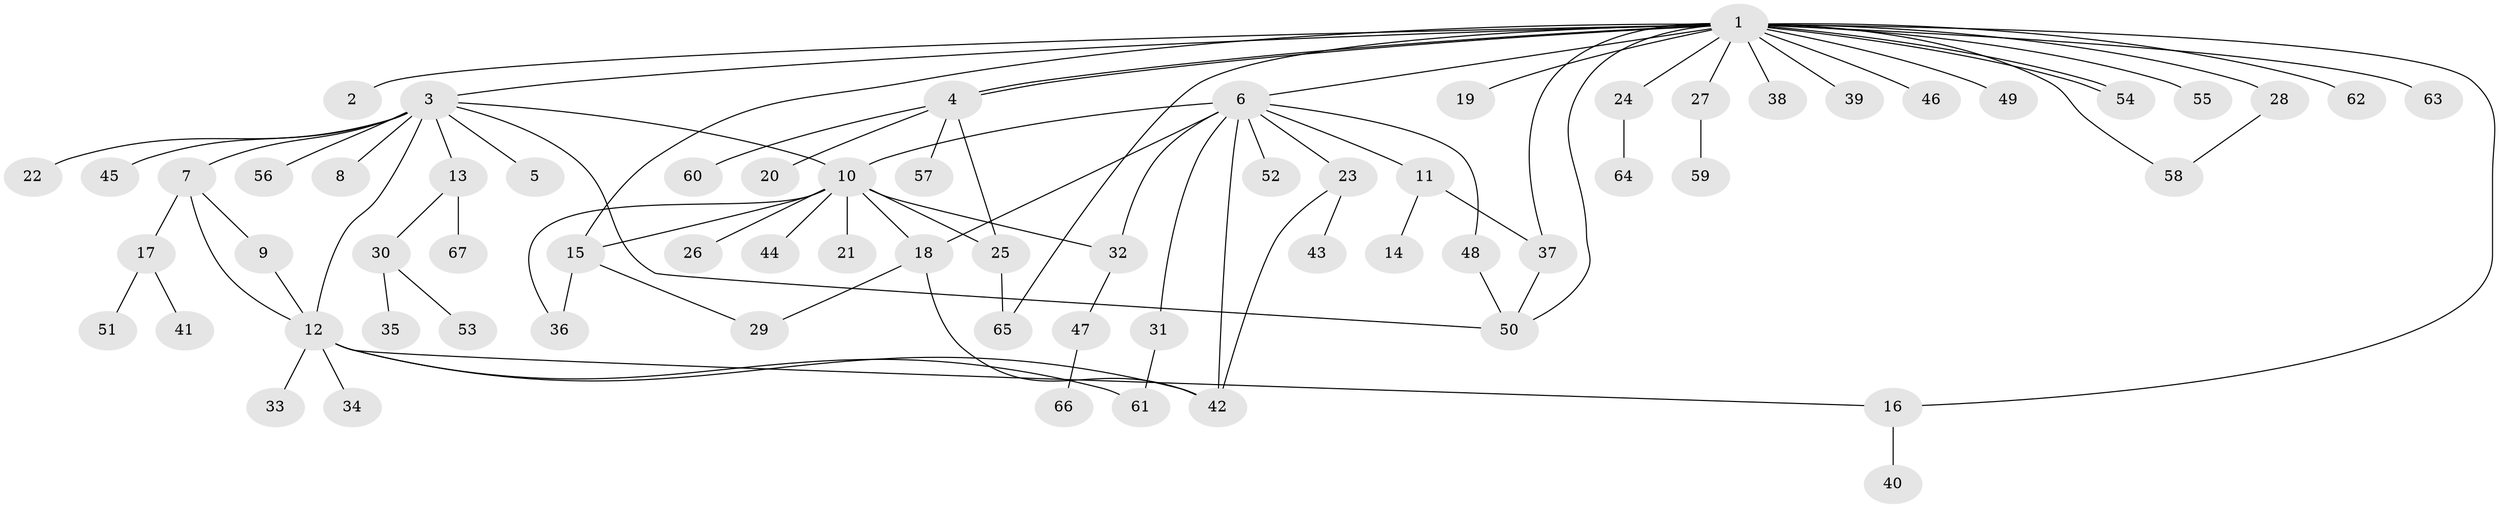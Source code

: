 // coarse degree distribution, {24: 0.021739130434782608, 1: 0.5434782608695652, 11: 0.021739130434782608, 4: 0.06521739130434782, 8: 0.021739130434782608, 2: 0.1956521739130435, 9: 0.021739130434782608, 3: 0.08695652173913043, 7: 0.021739130434782608}
// Generated by graph-tools (version 1.1) at 2025/18/03/04/25 18:18:23]
// undirected, 67 vertices, 88 edges
graph export_dot {
graph [start="1"]
  node [color=gray90,style=filled];
  1;
  2;
  3;
  4;
  5;
  6;
  7;
  8;
  9;
  10;
  11;
  12;
  13;
  14;
  15;
  16;
  17;
  18;
  19;
  20;
  21;
  22;
  23;
  24;
  25;
  26;
  27;
  28;
  29;
  30;
  31;
  32;
  33;
  34;
  35;
  36;
  37;
  38;
  39;
  40;
  41;
  42;
  43;
  44;
  45;
  46;
  47;
  48;
  49;
  50;
  51;
  52;
  53;
  54;
  55;
  56;
  57;
  58;
  59;
  60;
  61;
  62;
  63;
  64;
  65;
  66;
  67;
  1 -- 2;
  1 -- 3;
  1 -- 4;
  1 -- 4;
  1 -- 6;
  1 -- 15;
  1 -- 16;
  1 -- 19;
  1 -- 24;
  1 -- 27;
  1 -- 28;
  1 -- 37;
  1 -- 38;
  1 -- 39;
  1 -- 46;
  1 -- 49;
  1 -- 50;
  1 -- 54;
  1 -- 54;
  1 -- 55;
  1 -- 58;
  1 -- 62;
  1 -- 63;
  1 -- 65;
  3 -- 5;
  3 -- 7;
  3 -- 8;
  3 -- 10;
  3 -- 12;
  3 -- 13;
  3 -- 22;
  3 -- 45;
  3 -- 50;
  3 -- 56;
  4 -- 20;
  4 -- 25;
  4 -- 57;
  4 -- 60;
  6 -- 10;
  6 -- 11;
  6 -- 18;
  6 -- 23;
  6 -- 31;
  6 -- 32;
  6 -- 42;
  6 -- 48;
  6 -- 52;
  7 -- 9;
  7 -- 12;
  7 -- 17;
  9 -- 12;
  10 -- 15;
  10 -- 18;
  10 -- 21;
  10 -- 25;
  10 -- 26;
  10 -- 32;
  10 -- 36;
  10 -- 44;
  11 -- 14;
  11 -- 37;
  12 -- 16;
  12 -- 33;
  12 -- 34;
  12 -- 42;
  12 -- 61;
  13 -- 30;
  13 -- 67;
  15 -- 29;
  15 -- 36;
  16 -- 40;
  17 -- 41;
  17 -- 51;
  18 -- 29;
  18 -- 42;
  23 -- 42;
  23 -- 43;
  24 -- 64;
  25 -- 65;
  27 -- 59;
  28 -- 58;
  30 -- 35;
  30 -- 53;
  31 -- 61;
  32 -- 47;
  37 -- 50;
  47 -- 66;
  48 -- 50;
}
